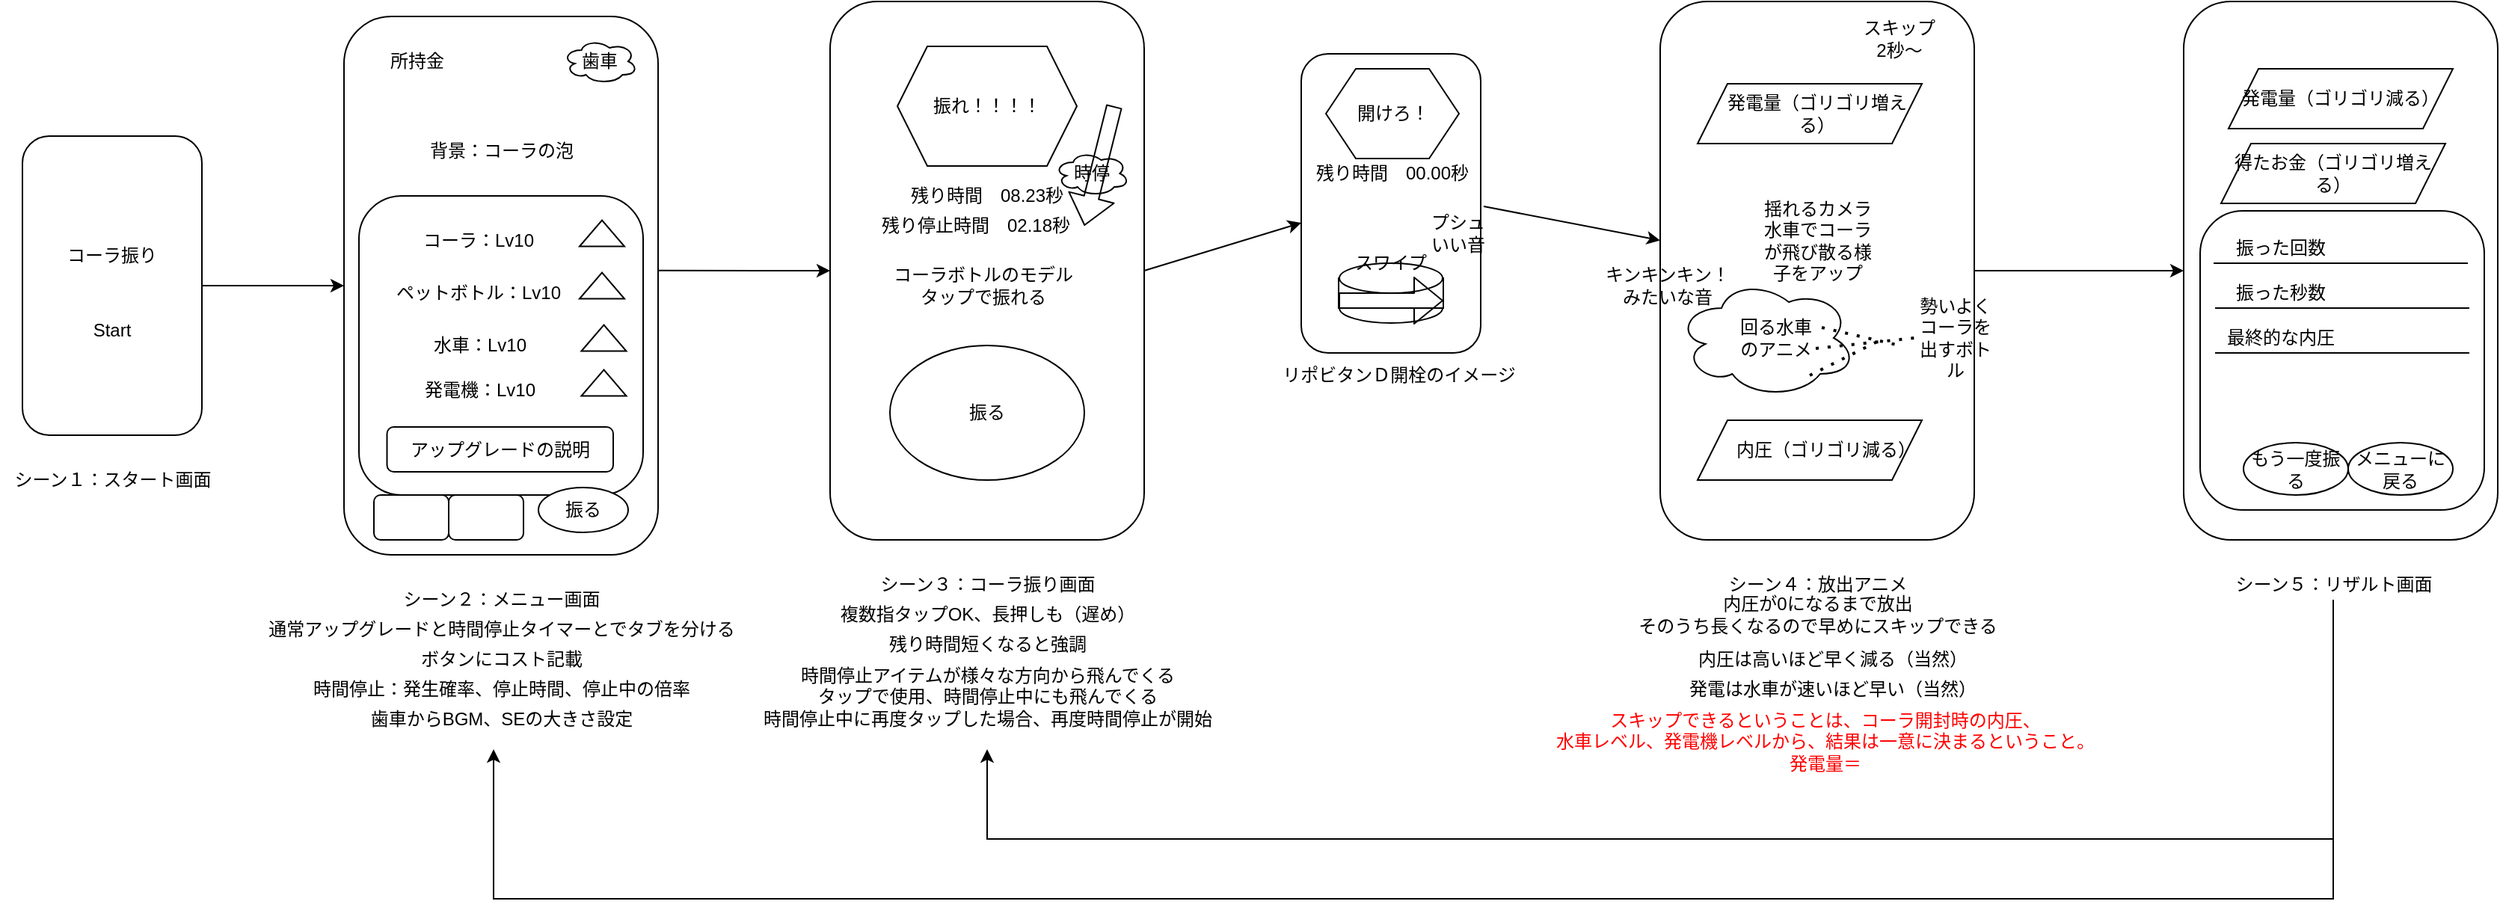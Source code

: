 <mxfile version="14.8.4" type="device"><diagram id="_HjxbZGZhwLq1qlGcQoq" name="Page-1"><mxGraphModel dx="2544" dy="1167" grid="1" gridSize="10" guides="1" tooltips="1" connect="1" arrows="1" fold="1" page="1" pageScale="1" pageWidth="827" pageHeight="1169" math="0" shadow="0"><root><mxCell id="0"/><mxCell id="1" parent="0"/><mxCell id="idmw2y0KZSLV7EbG5iin-41" value="" style="group" vertex="1" connectable="0" parent="1"><mxGeometry x="690" y="300" width="235" height="425" as="geometry"/></mxCell><mxCell id="idmw2y0KZSLV7EbG5iin-42" value="" style="rounded=1;whiteSpace=wrap;html=1;" vertex="1" parent="idmw2y0KZSLV7EbG5iin-41"><mxGeometry width="210" height="360" as="geometry"/></mxCell><mxCell id="idmw2y0KZSLV7EbG5iin-96" value="" style="ellipse;shape=cloud;whiteSpace=wrap;html=1;" vertex="1" parent="idmw2y0KZSLV7EbG5iin-41"><mxGeometry x="11" y="185" width="120" height="80" as="geometry"/></mxCell><mxCell id="idmw2y0KZSLV7EbG5iin-43" value="シーン４：放出アニメ" style="text;html=1;align=center;verticalAlign=middle;resizable=0;points=[];autosize=1;strokeColor=none;" vertex="1" parent="idmw2y0KZSLV7EbG5iin-41"><mxGeometry x="35" y="380" width="140" height="20" as="geometry"/></mxCell><mxCell id="idmw2y0KZSLV7EbG5iin-45" value="回る水車のアニメ" style="text;html=1;strokeColor=none;fillColor=none;align=center;verticalAlign=middle;whiteSpace=wrap;rounded=0;" vertex="1" parent="idmw2y0KZSLV7EbG5iin-41"><mxGeometry x="50" y="175" width="55" height="100" as="geometry"/></mxCell><mxCell id="idmw2y0KZSLV7EbG5iin-51" value="" style="endArrow=none;dashed=1;html=1;dashPattern=1 3;strokeWidth=2;exitX=1.055;exitY=0.43;exitDx=0;exitDy=0;exitPerimeter=0;" edge="1" parent="idmw2y0KZSLV7EbG5iin-41" source="idmw2y0KZSLV7EbG5iin-45"><mxGeometry width="50" height="50" relative="1" as="geometry"><mxPoint x="-180" y="190" as="sourcePoint"/><mxPoint x="160" y="230" as="targetPoint"/></mxGeometry></mxCell><mxCell id="idmw2y0KZSLV7EbG5iin-58" value="揺れるカメラ&lt;br&gt;水車でコーラが飛び散る様子をアップ" style="text;html=1;strokeColor=none;fillColor=none;align=center;verticalAlign=middle;whiteSpace=wrap;rounded=0;" vertex="1" parent="idmw2y0KZSLV7EbG5iin-41"><mxGeometry x="63.75" y="110" width="82.5" height="100" as="geometry"/></mxCell><mxCell id="idmw2y0KZSLV7EbG5iin-90" value="内圧が0になるまで放出&lt;br&gt;そのうち長くなるので早めにスキップできる" style="text;html=1;align=center;verticalAlign=middle;resizable=0;points=[];autosize=1;strokeColor=none;" vertex="1" parent="idmw2y0KZSLV7EbG5iin-41"><mxGeometry x="-25" y="395" width="260" height="30" as="geometry"/></mxCell><mxCell id="idmw2y0KZSLV7EbG5iin-98" value="" style="shape=parallelogram;perimeter=parallelogramPerimeter;whiteSpace=wrap;html=1;fixedSize=1;" vertex="1" parent="idmw2y0KZSLV7EbG5iin-41"><mxGeometry x="25" y="280" width="150" height="40" as="geometry"/></mxCell><mxCell id="idmw2y0KZSLV7EbG5iin-91" value="内圧（ゴリゴリ減る）" style="text;html=1;strokeColor=none;fillColor=none;align=center;verticalAlign=middle;whiteSpace=wrap;rounded=0;" vertex="1" parent="idmw2y0KZSLV7EbG5iin-41"><mxGeometry x="50" y="265" width="120" height="70" as="geometry"/></mxCell><mxCell id="idmw2y0KZSLV7EbG5iin-100" value="" style="shape=parallelogram;perimeter=parallelogramPerimeter;whiteSpace=wrap;html=1;fixedSize=1;" vertex="1" parent="idmw2y0KZSLV7EbG5iin-41"><mxGeometry x="25" y="55" width="150" height="40" as="geometry"/></mxCell><mxCell id="idmw2y0KZSLV7EbG5iin-65" value="発電量（ゴリゴリ増える）" style="text;html=1;strokeColor=none;fillColor=none;align=center;verticalAlign=middle;whiteSpace=wrap;rounded=0;" vertex="1" parent="idmw2y0KZSLV7EbG5iin-41"><mxGeometry x="40" y="40" width="130" height="70" as="geometry"/></mxCell><mxCell id="idmw2y0KZSLV7EbG5iin-1" value="" style="rounded=1;whiteSpace=wrap;html=1;" vertex="1" parent="1"><mxGeometry x="-405" y="390" width="120" height="200" as="geometry"/></mxCell><mxCell id="idmw2y0KZSLV7EbG5iin-2" value="シーン１：スタート画面" style="text;html=1;align=center;verticalAlign=middle;resizable=0;points=[];autosize=1;strokeColor=none;" vertex="1" parent="1"><mxGeometry x="-420" y="610" width="150" height="20" as="geometry"/></mxCell><mxCell id="idmw2y0KZSLV7EbG5iin-3" value="Start" style="text;html=1;strokeColor=none;fillColor=none;align=center;verticalAlign=middle;whiteSpace=wrap;rounded=0;" vertex="1" parent="1"><mxGeometry x="-365" y="510" width="40" height="20" as="geometry"/></mxCell><mxCell id="idmw2y0KZSLV7EbG5iin-4" value="コーラ振り" style="text;html=1;strokeColor=none;fillColor=none;align=center;verticalAlign=middle;whiteSpace=wrap;rounded=0;" vertex="1" parent="1"><mxGeometry x="-380" y="450" width="70" height="40" as="geometry"/></mxCell><mxCell id="idmw2y0KZSLV7EbG5iin-18" value="" style="endArrow=classic;html=1;exitX=1;exitY=0.5;exitDx=0;exitDy=0;entryX=0;entryY=0.5;entryDx=0;entryDy=0;" edge="1" parent="1" source="idmw2y0KZSLV7EbG5iin-1" target="idmw2y0KZSLV7EbG5iin-5"><mxGeometry width="50" height="50" relative="1" as="geometry"><mxPoint x="380" y="320" as="sourcePoint"/><mxPoint x="430" y="270" as="targetPoint"/></mxGeometry></mxCell><mxCell id="idmw2y0KZSLV7EbG5iin-20" value="" style="group" vertex="1" connectable="0" parent="1"><mxGeometry x="-190" y="310" width="210" height="400" as="geometry"/></mxCell><mxCell id="idmw2y0KZSLV7EbG5iin-5" value="" style="rounded=1;whiteSpace=wrap;html=1;" vertex="1" parent="idmw2y0KZSLV7EbG5iin-20"><mxGeometry width="210" height="360" as="geometry"/></mxCell><mxCell id="idmw2y0KZSLV7EbG5iin-62" value="" style="rounded=1;whiteSpace=wrap;html=1;" vertex="1" parent="idmw2y0KZSLV7EbG5iin-20"><mxGeometry x="10" y="120" width="190" height="200" as="geometry"/></mxCell><mxCell id="idmw2y0KZSLV7EbG5iin-6" value="シーン２：メニュー画面" style="text;html=1;align=center;verticalAlign=middle;resizable=0;points=[];autosize=1;strokeColor=none;" vertex="1" parent="idmw2y0KZSLV7EbG5iin-20"><mxGeometry x="30" y="380" width="150" height="20" as="geometry"/></mxCell><mxCell id="idmw2y0KZSLV7EbG5iin-7" value="所持金" style="text;html=1;strokeColor=none;fillColor=none;align=center;verticalAlign=middle;whiteSpace=wrap;rounded=0;" vertex="1" parent="idmw2y0KZSLV7EbG5iin-20"><mxGeometry x="28.75" y="20" width="40" height="20" as="geometry"/></mxCell><mxCell id="idmw2y0KZSLV7EbG5iin-9" value="" style="ellipse;whiteSpace=wrap;html=1;" vertex="1" parent="idmw2y0KZSLV7EbG5iin-20"><mxGeometry x="130" y="315" width="60" height="30" as="geometry"/></mxCell><mxCell id="idmw2y0KZSLV7EbG5iin-8" value="振る" style="text;html=1;strokeColor=none;fillColor=none;align=center;verticalAlign=middle;whiteSpace=wrap;rounded=0;" vertex="1" parent="idmw2y0KZSLV7EbG5iin-20"><mxGeometry x="140" y="320" width="40" height="20" as="geometry"/></mxCell><mxCell id="idmw2y0KZSLV7EbG5iin-60" value="" style="rounded=1;whiteSpace=wrap;html=1;" vertex="1" parent="idmw2y0KZSLV7EbG5iin-20"><mxGeometry x="20" y="320" width="50" height="30" as="geometry"/></mxCell><mxCell id="idmw2y0KZSLV7EbG5iin-61" value="" style="rounded=1;whiteSpace=wrap;html=1;" vertex="1" parent="idmw2y0KZSLV7EbG5iin-20"><mxGeometry x="70" y="320" width="50" height="30" as="geometry"/></mxCell><mxCell id="idmw2y0KZSLV7EbG5iin-10" value="コーラ：Lv10" style="text;html=1;strokeColor=none;fillColor=none;align=center;verticalAlign=middle;whiteSpace=wrap;rounded=0;" vertex="1" parent="idmw2y0KZSLV7EbG5iin-20"><mxGeometry x="30" y="140" width="120" height="20" as="geometry"/></mxCell><mxCell id="idmw2y0KZSLV7EbG5iin-11" value="" style="triangle;whiteSpace=wrap;html=1;rotation=-90;" vertex="1" parent="idmw2y0KZSLV7EbG5iin-20"><mxGeometry x="163.75" y="130" width="17.5" height="30" as="geometry"/></mxCell><mxCell id="idmw2y0KZSLV7EbG5iin-12" value="" style="triangle;whiteSpace=wrap;html=1;rotation=-90;" vertex="1" parent="idmw2y0KZSLV7EbG5iin-20"><mxGeometry x="163.75" y="165" width="17.5" height="30" as="geometry"/></mxCell><mxCell id="idmw2y0KZSLV7EbG5iin-13" value="ペットボトル：Lv10" style="text;html=1;strokeColor=none;fillColor=none;align=center;verticalAlign=middle;whiteSpace=wrap;rounded=0;" vertex="1" parent="idmw2y0KZSLV7EbG5iin-20"><mxGeometry x="30" y="175" width="120" height="20" as="geometry"/></mxCell><mxCell id="idmw2y0KZSLV7EbG5iin-14" value="" style="triangle;whiteSpace=wrap;html=1;rotation=-90;" vertex="1" parent="idmw2y0KZSLV7EbG5iin-20"><mxGeometry x="165" y="200" width="17.5" height="30" as="geometry"/></mxCell><mxCell id="idmw2y0KZSLV7EbG5iin-15" value="水車：Lv10" style="text;html=1;strokeColor=none;fillColor=none;align=center;verticalAlign=middle;whiteSpace=wrap;rounded=0;" vertex="1" parent="idmw2y0KZSLV7EbG5iin-20"><mxGeometry x="31.25" y="210" width="120" height="20" as="geometry"/></mxCell><mxCell id="idmw2y0KZSLV7EbG5iin-16" value="" style="triangle;whiteSpace=wrap;html=1;rotation=-90;" vertex="1" parent="idmw2y0KZSLV7EbG5iin-20"><mxGeometry x="165" y="230" width="17.5" height="30" as="geometry"/></mxCell><mxCell id="idmw2y0KZSLV7EbG5iin-17" value="発電機：Lv10" style="text;html=1;strokeColor=none;fillColor=none;align=center;verticalAlign=middle;whiteSpace=wrap;rounded=0;" vertex="1" parent="idmw2y0KZSLV7EbG5iin-20"><mxGeometry x="31.25" y="240" width="120" height="20" as="geometry"/></mxCell><mxCell id="idmw2y0KZSLV7EbG5iin-78" value="歯車" style="ellipse;shape=cloud;whiteSpace=wrap;html=1;" vertex="1" parent="idmw2y0KZSLV7EbG5iin-20"><mxGeometry x="146.25" y="15" width="50" height="30" as="geometry"/></mxCell><mxCell id="idmw2y0KZSLV7EbG5iin-80" value="アップグレードの説明" style="rounded=1;whiteSpace=wrap;html=1;" vertex="1" parent="idmw2y0KZSLV7EbG5iin-20"><mxGeometry x="28.75" y="274.5" width="151.25" height="30" as="geometry"/></mxCell><mxCell id="idmw2y0KZSLV7EbG5iin-21" value="" style="group" vertex="1" connectable="0" parent="1"><mxGeometry x="135" y="300" width="210" height="420" as="geometry"/></mxCell><mxCell id="idmw2y0KZSLV7EbG5iin-22" value="" style="rounded=1;whiteSpace=wrap;html=1;" vertex="1" parent="idmw2y0KZSLV7EbG5iin-21"><mxGeometry width="210" height="360" as="geometry"/></mxCell><mxCell id="idmw2y0KZSLV7EbG5iin-23" value="シーン３：コーラ振り画面" style="text;html=1;align=center;verticalAlign=middle;resizable=0;points=[];autosize=1;strokeColor=none;" vertex="1" parent="idmw2y0KZSLV7EbG5iin-21"><mxGeometry x="25" y="380" width="160" height="20" as="geometry"/></mxCell><mxCell id="idmw2y0KZSLV7EbG5iin-36" value="振れ！！！！" style="shape=hexagon;perimeter=hexagonPerimeter2;whiteSpace=wrap;html=1;fixedSize=1;" vertex="1" parent="idmw2y0KZSLV7EbG5iin-21"><mxGeometry x="45" y="30" width="120" height="80" as="geometry"/></mxCell><mxCell id="idmw2y0KZSLV7EbG5iin-37" value="コーラボトルのモデル&lt;br&gt;タップで振れる" style="text;html=1;strokeColor=none;fillColor=none;align=center;verticalAlign=middle;whiteSpace=wrap;rounded=0;" vertex="1" parent="idmw2y0KZSLV7EbG5iin-21"><mxGeometry x="40" y="180" width="125" height="20" as="geometry"/></mxCell><mxCell id="idmw2y0KZSLV7EbG5iin-39" value="残り時間　08.23秒" style="text;html=1;strokeColor=none;fillColor=none;align=center;verticalAlign=middle;whiteSpace=wrap;rounded=0;" vertex="1" parent="idmw2y0KZSLV7EbG5iin-21"><mxGeometry x="45" y="120" width="120" height="20" as="geometry"/></mxCell><mxCell id="idmw2y0KZSLV7EbG5iin-38" value="振る" style="ellipse;whiteSpace=wrap;html=1;" vertex="1" parent="idmw2y0KZSLV7EbG5iin-21"><mxGeometry x="40" y="230" width="130" height="90" as="geometry"/></mxCell><mxCell id="idmw2y0KZSLV7EbG5iin-81" value="複数指タップOK、長押しも（遅め）" style="text;html=1;align=center;verticalAlign=middle;resizable=0;points=[];autosize=1;strokeColor=none;" vertex="1" parent="idmw2y0KZSLV7EbG5iin-21"><mxGeometry y="400" width="210" height="20" as="geometry"/></mxCell><mxCell id="idmw2y0KZSLV7EbG5iin-85" value="時停" style="ellipse;shape=cloud;whiteSpace=wrap;html=1;" vertex="1" parent="idmw2y0KZSLV7EbG5iin-21"><mxGeometry x="150" y="100" width="50" height="30" as="geometry"/></mxCell><mxCell id="idmw2y0KZSLV7EbG5iin-86" value="" style="shape=flexArrow;endArrow=classic;html=1;" edge="1" parent="idmw2y0KZSLV7EbG5iin-21"><mxGeometry width="50" height="50" relative="1" as="geometry"><mxPoint x="190" y="70" as="sourcePoint"/><mxPoint x="170" y="150" as="targetPoint"/></mxGeometry></mxCell><mxCell id="idmw2y0KZSLV7EbG5iin-87" value="残り停止時間　02.18秒" style="text;html=1;strokeColor=none;fillColor=none;align=center;verticalAlign=middle;whiteSpace=wrap;rounded=0;" vertex="1" parent="idmw2y0KZSLV7EbG5iin-21"><mxGeometry x="30" y="140" width="135" height="20" as="geometry"/></mxCell><mxCell id="idmw2y0KZSLV7EbG5iin-40" value="" style="endArrow=classic;html=1;exitX=1;exitY=0.472;exitDx=0;exitDy=0;exitPerimeter=0;entryX=0;entryY=0.5;entryDx=0;entryDy=0;" edge="1" parent="1" source="idmw2y0KZSLV7EbG5iin-5" target="idmw2y0KZSLV7EbG5iin-22"><mxGeometry width="50" height="50" relative="1" as="geometry"><mxPoint x="150" y="510" as="sourcePoint"/><mxPoint x="67.9" y="479.92" as="targetPoint"/></mxGeometry></mxCell><mxCell id="idmw2y0KZSLV7EbG5iin-56" value="" style="endArrow=none;dashed=1;html=1;dashPattern=1 3;strokeWidth=2;" edge="1" parent="1"><mxGeometry width="50" height="50" relative="1" as="geometry"><mxPoint x="790" y="550" as="sourcePoint"/><mxPoint x="840" y="525" as="targetPoint"/></mxGeometry></mxCell><mxCell id="idmw2y0KZSLV7EbG5iin-57" value="" style="endArrow=classic;html=1;exitX=1;exitY=0.5;exitDx=0;exitDy=0;entryX=0;entryY=0.565;entryDx=0;entryDy=0;entryPerimeter=0;" edge="1" parent="1" source="idmw2y0KZSLV7EbG5iin-22" target="idmw2y0KZSLV7EbG5iin-66"><mxGeometry width="50" height="50" relative="1" as="geometry"><mxPoint x="510" y="510" as="sourcePoint"/><mxPoint x="480" y="260" as="targetPoint"/></mxGeometry></mxCell><mxCell id="idmw2y0KZSLV7EbG5iin-59" value="通常アップグレードと時間停止タイマーとでタブを分ける" style="text;html=1;align=center;verticalAlign=middle;resizable=0;points=[];autosize=1;strokeColor=none;" vertex="1" parent="1"><mxGeometry x="-250" y="710" width="330" height="20" as="geometry"/></mxCell><mxCell id="idmw2y0KZSLV7EbG5iin-63" value="背景：コーラの泡" style="text;html=1;strokeColor=none;fillColor=none;align=center;verticalAlign=middle;whiteSpace=wrap;rounded=0;" vertex="1" parent="1"><mxGeometry x="-137.5" y="390" width="105" height="20" as="geometry"/></mxCell><mxCell id="idmw2y0KZSLV7EbG5iin-66" value="" style="rounded=1;whiteSpace=wrap;html=1;" vertex="1" parent="1"><mxGeometry x="450" y="335" width="120" height="200" as="geometry"/></mxCell><mxCell id="idmw2y0KZSLV7EbG5iin-67" value="" style="endArrow=classic;html=1;exitX=0.689;exitY=0.05;exitDx=0;exitDy=0;exitPerimeter=0;" edge="1" parent="1" source="idmw2y0KZSLV7EbG5iin-89" target="idmw2y0KZSLV7EbG5iin-42"><mxGeometry width="50" height="50" relative="1" as="geometry"><mxPoint x="450.07" y="320" as="sourcePoint"/><mxPoint x="490" y="270" as="targetPoint"/></mxGeometry></mxCell><mxCell id="idmw2y0KZSLV7EbG5iin-68" value="残り時間　00.00秒" style="text;html=1;strokeColor=none;fillColor=none;align=center;verticalAlign=middle;whiteSpace=wrap;rounded=0;" vertex="1" parent="1"><mxGeometry x="451" y="405" width="120" height="20" as="geometry"/></mxCell><mxCell id="idmw2y0KZSLV7EbG5iin-71" value="" style="ellipse;whiteSpace=wrap;html=1;" vertex="1" parent="1"><mxGeometry x="475.5" y="495" width="69" height="20" as="geometry"/></mxCell><mxCell id="idmw2y0KZSLV7EbG5iin-72" value="" style="rounded=0;whiteSpace=wrap;html=1;" vertex="1" parent="1"><mxGeometry x="475" y="485" width="70" height="20" as="geometry"/></mxCell><mxCell id="idmw2y0KZSLV7EbG5iin-69" value="" style="ellipse;whiteSpace=wrap;html=1;" vertex="1" parent="1"><mxGeometry x="475.5" y="475" width="69" height="20" as="geometry"/></mxCell><mxCell id="idmw2y0KZSLV7EbG5iin-73" value="" style="shape=flexArrow;endArrow=classic;html=1;entryX=1;entryY=0.75;entryDx=0;entryDy=0;exitX=0;exitY=0.75;exitDx=0;exitDy=0;" edge="1" parent="1" source="idmw2y0KZSLV7EbG5iin-72" target="idmw2y0KZSLV7EbG5iin-72"><mxGeometry width="50" height="50" relative="1" as="geometry"><mxPoint x="380" y="685" as="sourcePoint"/><mxPoint x="430" y="635" as="targetPoint"/></mxGeometry></mxCell><mxCell id="idmw2y0KZSLV7EbG5iin-74" value="開けろ！" style="shape=hexagon;perimeter=hexagonPerimeter2;whiteSpace=wrap;html=1;fixedSize=1;" vertex="1" parent="1"><mxGeometry x="466.5" y="345" width="89" height="60" as="geometry"/></mxCell><mxCell id="idmw2y0KZSLV7EbG5iin-75" value="スワイプ" style="text;html=1;strokeColor=none;fillColor=none;align=center;verticalAlign=middle;whiteSpace=wrap;rounded=0;" vertex="1" parent="1"><mxGeometry x="450" y="465" width="120" height="20" as="geometry"/></mxCell><mxCell id="idmw2y0KZSLV7EbG5iin-76" value="ボタンにコスト記載" style="text;html=1;align=center;verticalAlign=middle;resizable=0;points=[];autosize=1;strokeColor=none;" vertex="1" parent="1"><mxGeometry x="-145" y="730" width="120" height="20" as="geometry"/></mxCell><mxCell id="idmw2y0KZSLV7EbG5iin-79" value="時間停止：発生確率、停止時間、停止中の倍率" style="text;html=1;align=center;verticalAlign=middle;resizable=0;points=[];autosize=1;strokeColor=none;" vertex="1" parent="1"><mxGeometry x="-220" y="750" width="270" height="20" as="geometry"/></mxCell><mxCell id="idmw2y0KZSLV7EbG5iin-82" value="残り時間短くなると強調" style="text;html=1;align=center;verticalAlign=middle;resizable=0;points=[];autosize=1;strokeColor=none;" vertex="1" parent="1"><mxGeometry x="165" y="720" width="150" height="20" as="geometry"/></mxCell><mxCell id="idmw2y0KZSLV7EbG5iin-83" value="時間停止アイテムが様々な方向から飛んでくる&lt;br&gt;タップで使用、時間停止中にも飛んでくる&lt;br&gt;時間停止中に再度タップした場合、再度時間停止が開始" style="text;html=1;align=center;verticalAlign=middle;resizable=0;points=[];autosize=1;strokeColor=none;" vertex="1" parent="1"><mxGeometry x="80" y="740" width="320" height="50" as="geometry"/></mxCell><mxCell id="idmw2y0KZSLV7EbG5iin-84" value="歯車からBGM、SEの大きさ設定" style="text;html=1;align=center;verticalAlign=middle;resizable=0;points=[];autosize=1;strokeColor=none;" vertex="1" parent="1"><mxGeometry x="-180" y="770" width="190" height="20" as="geometry"/></mxCell><mxCell id="idmw2y0KZSLV7EbG5iin-49" value="勢いよくコーラを出すボトル" style="text;html=1;strokeColor=none;fillColor=none;align=center;verticalAlign=middle;whiteSpace=wrap;rounded=0;" vertex="1" parent="1"><mxGeometry x="860" y="475" width="55" height="100" as="geometry"/></mxCell><mxCell id="idmw2y0KZSLV7EbG5iin-50" value="" style="endArrow=none;dashed=1;html=1;dashPattern=1 3;strokeWidth=2;entryX=0;entryY=0.5;entryDx=0;entryDy=0;exitX=0.982;exitY=0.57;exitDx=0;exitDy=0;exitPerimeter=0;" edge="1" parent="1" source="idmw2y0KZSLV7EbG5iin-45" target="idmw2y0KZSLV7EbG5iin-49"><mxGeometry width="50" height="50" relative="1" as="geometry"><mxPoint x="500" y="490" as="sourcePoint"/><mxPoint x="550" y="440" as="targetPoint"/></mxGeometry></mxCell><mxCell id="idmw2y0KZSLV7EbG5iin-88" value="スキップ&lt;br&gt;2秒～" style="text;html=1;strokeColor=none;fillColor=none;align=center;verticalAlign=middle;whiteSpace=wrap;rounded=0;" vertex="1" parent="1"><mxGeometry x="820" y="315" width="60" height="20" as="geometry"/></mxCell><mxCell id="idmw2y0KZSLV7EbG5iin-89" value="プシュ&lt;br&gt;いい音" style="text;html=1;strokeColor=none;fillColor=none;align=center;verticalAlign=middle;whiteSpace=wrap;rounded=0;" vertex="1" parent="1"><mxGeometry x="510" y="435" width="90" height="40" as="geometry"/></mxCell><mxCell id="idmw2y0KZSLV7EbG5iin-92" value="キンキンキン！&lt;br&gt;みたいな音" style="text;html=1;strokeColor=none;fillColor=none;align=center;verticalAlign=middle;whiteSpace=wrap;rounded=0;" vertex="1" parent="1"><mxGeometry x="650" y="470" width="90" height="40" as="geometry"/></mxCell><mxCell id="idmw2y0KZSLV7EbG5iin-93" value="内圧は高いほど早く減る（当然）" style="text;html=1;align=center;verticalAlign=middle;resizable=0;points=[];autosize=1;strokeColor=none;" vertex="1" parent="1"><mxGeometry x="705" y="730" width="200" height="20" as="geometry"/></mxCell><mxCell id="idmw2y0KZSLV7EbG5iin-94" value="発電は水車が速いほど早い（当然）" style="text;html=1;align=center;verticalAlign=middle;resizable=0;points=[];autosize=1;strokeColor=none;" vertex="1" parent="1"><mxGeometry x="700" y="750" width="210" height="20" as="geometry"/></mxCell><mxCell id="idmw2y0KZSLV7EbG5iin-95" value="スキップできるということは、コーラ開封時の内圧、&lt;br&gt;水車レベル、発電機レベルから、結果は一意に決まるということ。&lt;br&gt;発電量＝" style="text;html=1;align=center;verticalAlign=middle;resizable=0;points=[];autosize=1;strokeColor=none;fontColor=#FF0000;" vertex="1" parent="1"><mxGeometry x="610" y="770" width="380" height="50" as="geometry"/></mxCell><mxCell id="idmw2y0KZSLV7EbG5iin-101" value="リポビタンＤ開栓のイメージ" style="text;html=1;align=center;verticalAlign=middle;resizable=0;points=[];autosize=1;strokeColor=none;" vertex="1" parent="1"><mxGeometry x="430" y="540" width="170" height="20" as="geometry"/></mxCell><mxCell id="idmw2y0KZSLV7EbG5iin-103" value="" style="rounded=1;whiteSpace=wrap;html=1;" vertex="1" parent="1"><mxGeometry x="1040" y="300" width="210" height="360" as="geometry"/></mxCell><mxCell id="idmw2y0KZSLV7EbG5iin-104" value="" style="endArrow=classic;html=1;fontColor=#FF0000;" edge="1" parent="1" source="idmw2y0KZSLV7EbG5iin-42" target="idmw2y0KZSLV7EbG5iin-103"><mxGeometry width="50" height="50" relative="1" as="geometry"><mxPoint x="1100" y="580" as="sourcePoint"/><mxPoint x="1150" y="530" as="targetPoint"/></mxGeometry></mxCell><mxCell id="idmw2y0KZSLV7EbG5iin-121" style="edgeStyle=orthogonalEdgeStyle;rounded=0;orthogonalLoop=1;jettySize=auto;html=1;fontColor=#000000;" edge="1" parent="1" source="idmw2y0KZSLV7EbG5iin-105"><mxGeometry relative="1" as="geometry"><mxPoint x="-90" y="800" as="targetPoint"/><Array as="points"><mxPoint x="1140" y="900"/><mxPoint x="-90" y="900"/></Array></mxGeometry></mxCell><mxCell id="idmw2y0KZSLV7EbG5iin-122" style="edgeStyle=orthogonalEdgeStyle;rounded=0;orthogonalLoop=1;jettySize=auto;html=1;fontColor=#000000;" edge="1" parent="1" source="idmw2y0KZSLV7EbG5iin-105"><mxGeometry relative="1" as="geometry"><mxPoint x="240" y="800.0" as="targetPoint"/><Array as="points"><mxPoint x="1140" y="860"/><mxPoint x="240" y="860"/></Array></mxGeometry></mxCell><mxCell id="idmw2y0KZSLV7EbG5iin-105" value="シーン５：リザルト画面" style="text;html=1;align=center;verticalAlign=middle;resizable=0;points=[];autosize=1;strokeColor=none;" vertex="1" parent="1"><mxGeometry x="1065" y="680" width="150" height="20" as="geometry"/></mxCell><mxCell id="idmw2y0KZSLV7EbG5iin-107" value="発電量（ゴリゴリ減る）" style="shape=parallelogram;perimeter=parallelogramPerimeter;whiteSpace=wrap;html=1;fixedSize=1;" vertex="1" parent="1"><mxGeometry x="1070" y="345" width="150" height="40" as="geometry"/></mxCell><mxCell id="idmw2y0KZSLV7EbG5iin-108" value="得たお金（ゴリゴリ増える）" style="shape=parallelogram;perimeter=parallelogramPerimeter;whiteSpace=wrap;html=1;fixedSize=1;" vertex="1" parent="1"><mxGeometry x="1065" y="395" width="150" height="40" as="geometry"/></mxCell><mxCell id="idmw2y0KZSLV7EbG5iin-109" value="" style="rounded=1;whiteSpace=wrap;html=1;" vertex="1" parent="1"><mxGeometry x="1051" y="440" width="190" height="200" as="geometry"/></mxCell><mxCell id="idmw2y0KZSLV7EbG5iin-112" value="&lt;font color=&quot;#000000&quot;&gt;もう一度振る&lt;/font&gt;" style="ellipse;whiteSpace=wrap;html=1;fontColor=#FF0000;" vertex="1" parent="1"><mxGeometry x="1080" y="595" width="70" height="35" as="geometry"/></mxCell><mxCell id="idmw2y0KZSLV7EbG5iin-113" value="&lt;font color=&quot;#000000&quot;&gt;メニューに戻る&lt;/font&gt;" style="ellipse;whiteSpace=wrap;html=1;fontColor=#FF0000;" vertex="1" parent="1"><mxGeometry x="1150" y="595" width="70" height="35" as="geometry"/></mxCell><mxCell id="idmw2y0KZSLV7EbG5iin-115" value="" style="endArrow=none;html=1;fontColor=#FF0000;" edge="1" parent="1"><mxGeometry width="50" height="50" relative="1" as="geometry"><mxPoint x="1230" y="475" as="sourcePoint"/><mxPoint x="1060" y="475" as="targetPoint"/></mxGeometry></mxCell><mxCell id="idmw2y0KZSLV7EbG5iin-116" value="" style="endArrow=none;html=1;fontColor=#FF0000;" edge="1" parent="1"><mxGeometry width="50" height="50" relative="1" as="geometry"><mxPoint x="1231" y="505" as="sourcePoint"/><mxPoint x="1061" y="505" as="targetPoint"/></mxGeometry></mxCell><mxCell id="idmw2y0KZSLV7EbG5iin-117" value="" style="endArrow=none;html=1;fontColor=#FF0000;" edge="1" parent="1"><mxGeometry width="50" height="50" relative="1" as="geometry"><mxPoint x="1231" y="535" as="sourcePoint"/><mxPoint x="1061" y="535" as="targetPoint"/></mxGeometry></mxCell><mxCell id="idmw2y0KZSLV7EbG5iin-118" value="振った回数" style="text;html=1;strokeColor=none;fillColor=none;align=center;verticalAlign=middle;whiteSpace=wrap;rounded=0;" vertex="1" parent="1"><mxGeometry x="1060" y="455" width="90" height="20" as="geometry"/></mxCell><mxCell id="idmw2y0KZSLV7EbG5iin-119" value="振った秒数" style="text;html=1;strokeColor=none;fillColor=none;align=center;verticalAlign=middle;whiteSpace=wrap;rounded=0;" vertex="1" parent="1"><mxGeometry x="1060" y="485" width="90" height="20" as="geometry"/></mxCell><mxCell id="idmw2y0KZSLV7EbG5iin-120" value="最終的な内圧" style="text;html=1;strokeColor=none;fillColor=none;align=center;verticalAlign=middle;whiteSpace=wrap;rounded=0;" vertex="1" parent="1"><mxGeometry x="1060" y="515" width="90" height="20" as="geometry"/></mxCell></root></mxGraphModel></diagram></mxfile>